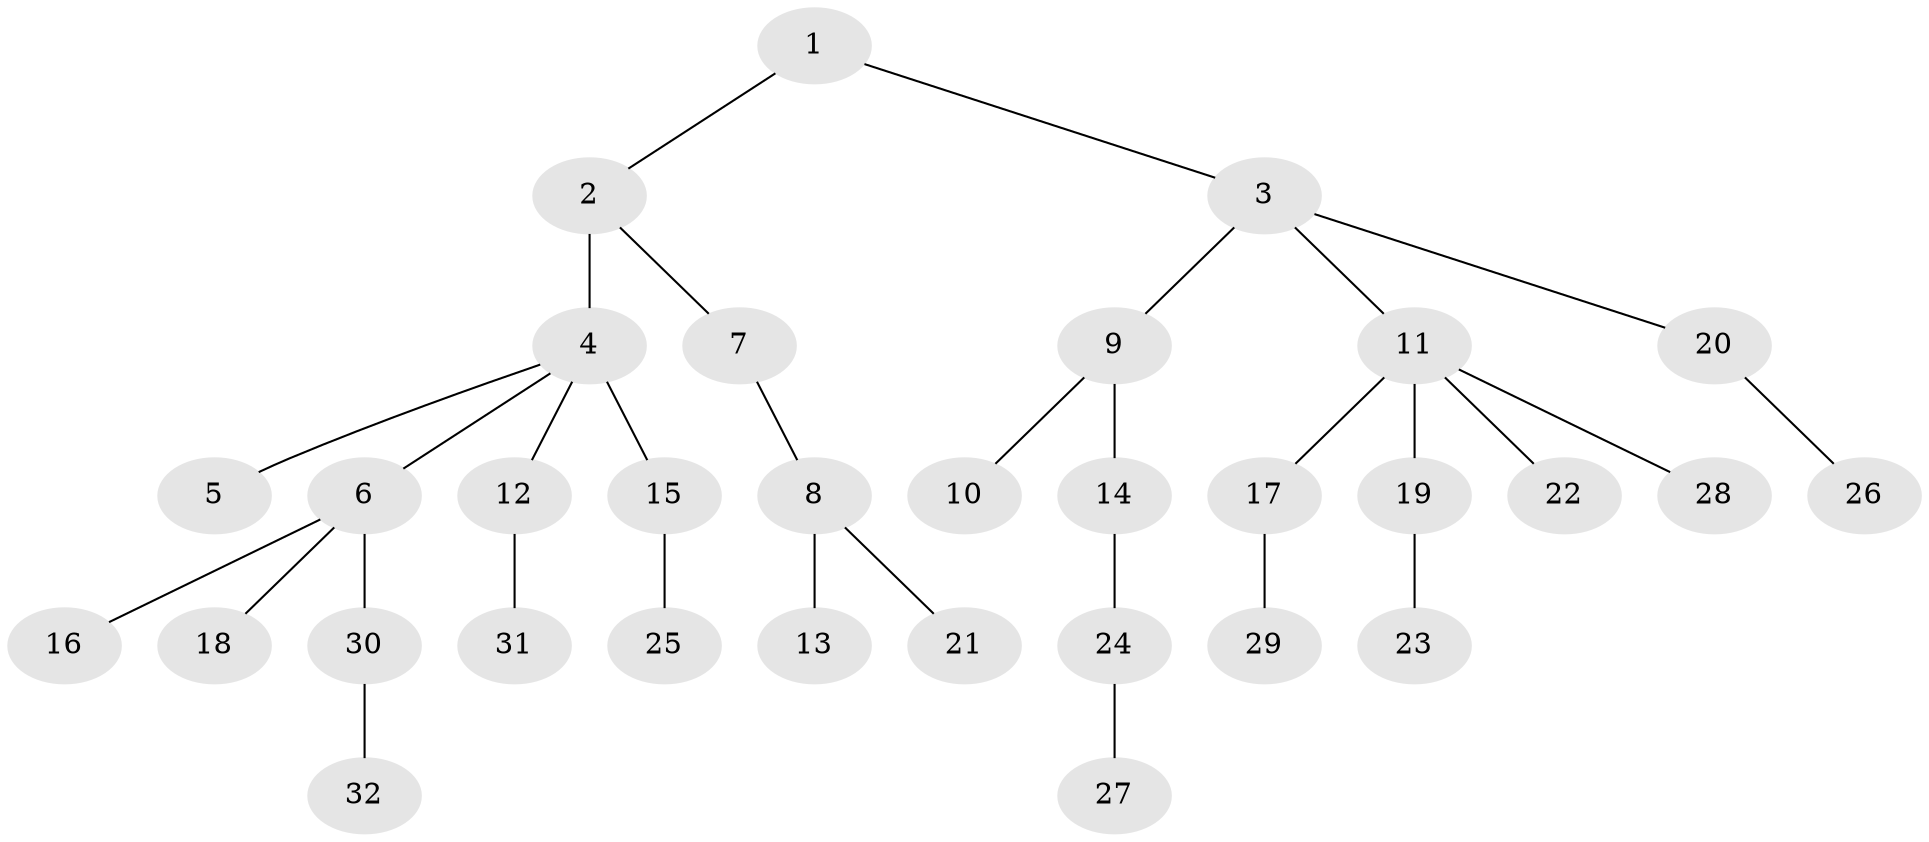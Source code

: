 // original degree distribution, {3: 0.14516129032258066, 1: 0.5161290322580645, 5: 0.04838709677419355, 8: 0.016129032258064516, 2: 0.22580645161290322, 4: 0.04838709677419355}
// Generated by graph-tools (version 1.1) at 2025/36/03/09/25 02:36:39]
// undirected, 32 vertices, 31 edges
graph export_dot {
graph [start="1"]
  node [color=gray90,style=filled];
  1;
  2;
  3;
  4;
  5;
  6;
  7;
  8;
  9;
  10;
  11;
  12;
  13;
  14;
  15;
  16;
  17;
  18;
  19;
  20;
  21;
  22;
  23;
  24;
  25;
  26;
  27;
  28;
  29;
  30;
  31;
  32;
  1 -- 2 [weight=1.0];
  1 -- 3 [weight=1.0];
  2 -- 4 [weight=3.0];
  2 -- 7 [weight=1.0];
  3 -- 9 [weight=1.0];
  3 -- 11 [weight=1.0];
  3 -- 20 [weight=1.0];
  4 -- 5 [weight=1.0];
  4 -- 6 [weight=1.0];
  4 -- 12 [weight=1.0];
  4 -- 15 [weight=1.0];
  6 -- 16 [weight=1.0];
  6 -- 18 [weight=1.0];
  6 -- 30 [weight=1.0];
  7 -- 8 [weight=1.0];
  8 -- 13 [weight=1.0];
  8 -- 21 [weight=1.0];
  9 -- 10 [weight=1.0];
  9 -- 14 [weight=1.0];
  11 -- 17 [weight=1.0];
  11 -- 19 [weight=1.0];
  11 -- 22 [weight=1.0];
  11 -- 28 [weight=1.0];
  12 -- 31 [weight=2.0];
  14 -- 24 [weight=1.0];
  15 -- 25 [weight=2.0];
  17 -- 29 [weight=1.0];
  19 -- 23 [weight=2.0];
  20 -- 26 [weight=1.0];
  24 -- 27 [weight=1.0];
  30 -- 32 [weight=1.0];
}
